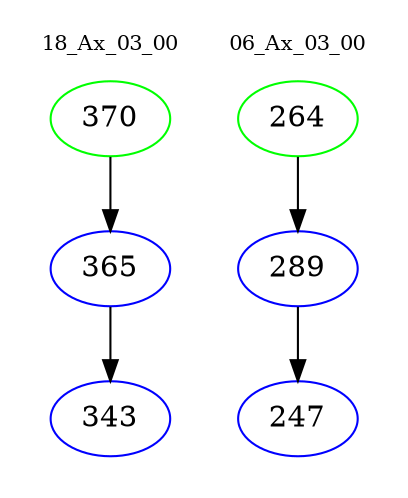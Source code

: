 digraph{
subgraph cluster_0 {
color = white
label = "18_Ax_03_00";
fontsize=10;
T0_370 [label="370", color="green"]
T0_370 -> T0_365 [color="black"]
T0_365 [label="365", color="blue"]
T0_365 -> T0_343 [color="black"]
T0_343 [label="343", color="blue"]
}
subgraph cluster_1 {
color = white
label = "06_Ax_03_00";
fontsize=10;
T1_264 [label="264", color="green"]
T1_264 -> T1_289 [color="black"]
T1_289 [label="289", color="blue"]
T1_289 -> T1_247 [color="black"]
T1_247 [label="247", color="blue"]
}
}
